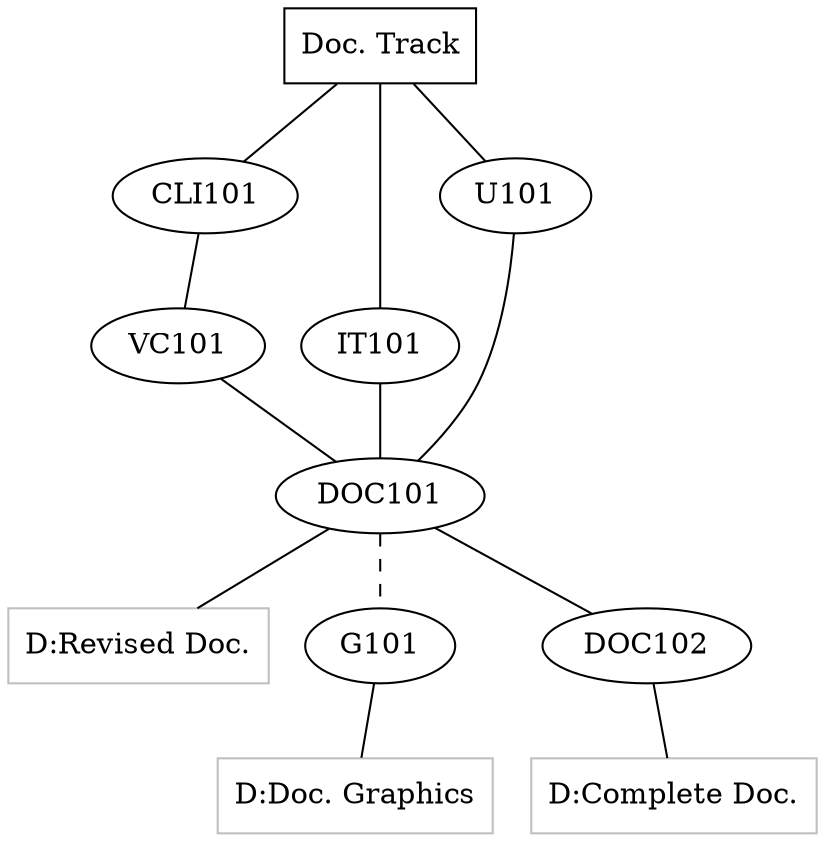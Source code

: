 graph g {
	#include "nodes.doth"

	deliver1 [label="D:Revised Doc.",shape="rectangle",color="gray"];
	deliver2 [label="D:Complete Doc.",shape="rectangle",color="gray"];
	deliver3 [label="D:Doc. Graphics",shape="rectangle",color="gray"];
	
	g [label="Doc. Track", shape="rectangle"];
	g -- CLI101;
	g -- IT101;
	g -- U101;
	CLI101 -- VC101;
	IT101 -- DOC101;
	U101 -- DOC101;
	DOC101 -- G101 [style="dashed"];
	VC101 -- DOC101;
	DOC101 -- DOC102;

	DOC101 -- deliver1;
	DOC102 -- deliver2;
	G101 -- deliver3;
}
